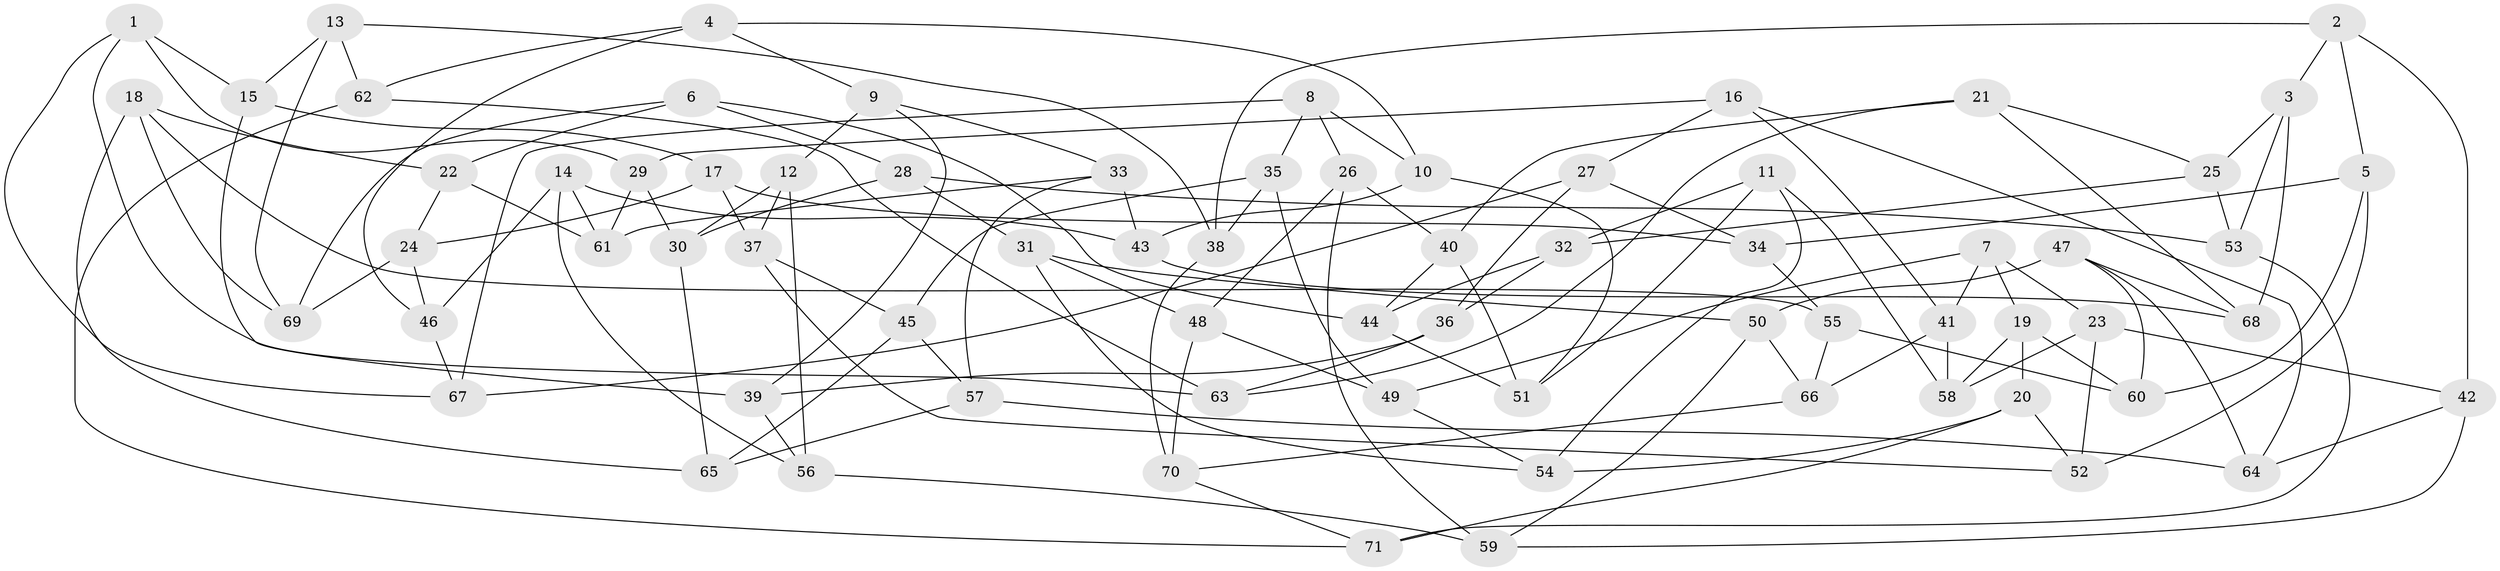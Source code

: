 // Generated by graph-tools (version 1.1) at 2025/59/03/09/25 04:59:11]
// undirected, 71 vertices, 142 edges
graph export_dot {
graph [start="1"]
  node [color=gray90,style=filled];
  1;
  2;
  3;
  4;
  5;
  6;
  7;
  8;
  9;
  10;
  11;
  12;
  13;
  14;
  15;
  16;
  17;
  18;
  19;
  20;
  21;
  22;
  23;
  24;
  25;
  26;
  27;
  28;
  29;
  30;
  31;
  32;
  33;
  34;
  35;
  36;
  37;
  38;
  39;
  40;
  41;
  42;
  43;
  44;
  45;
  46;
  47;
  48;
  49;
  50;
  51;
  52;
  53;
  54;
  55;
  56;
  57;
  58;
  59;
  60;
  61;
  62;
  63;
  64;
  65;
  66;
  67;
  68;
  69;
  70;
  71;
  1 -- 29;
  1 -- 67;
  1 -- 15;
  1 -- 63;
  2 -- 3;
  2 -- 42;
  2 -- 38;
  2 -- 5;
  3 -- 25;
  3 -- 53;
  3 -- 68;
  4 -- 10;
  4 -- 9;
  4 -- 62;
  4 -- 46;
  5 -- 34;
  5 -- 60;
  5 -- 52;
  6 -- 22;
  6 -- 28;
  6 -- 44;
  6 -- 69;
  7 -- 41;
  7 -- 49;
  7 -- 19;
  7 -- 23;
  8 -- 10;
  8 -- 35;
  8 -- 26;
  8 -- 67;
  9 -- 39;
  9 -- 33;
  9 -- 12;
  10 -- 51;
  10 -- 43;
  11 -- 54;
  11 -- 51;
  11 -- 58;
  11 -- 32;
  12 -- 56;
  12 -- 30;
  12 -- 37;
  13 -- 38;
  13 -- 69;
  13 -- 62;
  13 -- 15;
  14 -- 46;
  14 -- 43;
  14 -- 56;
  14 -- 61;
  15 -- 17;
  15 -- 39;
  16 -- 29;
  16 -- 41;
  16 -- 64;
  16 -- 27;
  17 -- 34;
  17 -- 37;
  17 -- 24;
  18 -- 65;
  18 -- 69;
  18 -- 22;
  18 -- 55;
  19 -- 58;
  19 -- 60;
  19 -- 20;
  20 -- 54;
  20 -- 71;
  20 -- 52;
  21 -- 40;
  21 -- 25;
  21 -- 63;
  21 -- 68;
  22 -- 61;
  22 -- 24;
  23 -- 58;
  23 -- 42;
  23 -- 52;
  24 -- 46;
  24 -- 69;
  25 -- 53;
  25 -- 32;
  26 -- 40;
  26 -- 59;
  26 -- 48;
  27 -- 67;
  27 -- 34;
  27 -- 36;
  28 -- 53;
  28 -- 30;
  28 -- 31;
  29 -- 30;
  29 -- 61;
  30 -- 65;
  31 -- 48;
  31 -- 54;
  31 -- 50;
  32 -- 36;
  32 -- 44;
  33 -- 43;
  33 -- 61;
  33 -- 57;
  34 -- 55;
  35 -- 38;
  35 -- 49;
  35 -- 45;
  36 -- 63;
  36 -- 39;
  37 -- 52;
  37 -- 45;
  38 -- 70;
  39 -- 56;
  40 -- 51;
  40 -- 44;
  41 -- 66;
  41 -- 58;
  42 -- 64;
  42 -- 59;
  43 -- 68;
  44 -- 51;
  45 -- 57;
  45 -- 65;
  46 -- 67;
  47 -- 50;
  47 -- 64;
  47 -- 60;
  47 -- 68;
  48 -- 49;
  48 -- 70;
  49 -- 54;
  50 -- 66;
  50 -- 59;
  53 -- 71;
  55 -- 60;
  55 -- 66;
  56 -- 59;
  57 -- 65;
  57 -- 64;
  62 -- 63;
  62 -- 71;
  66 -- 70;
  70 -- 71;
}
